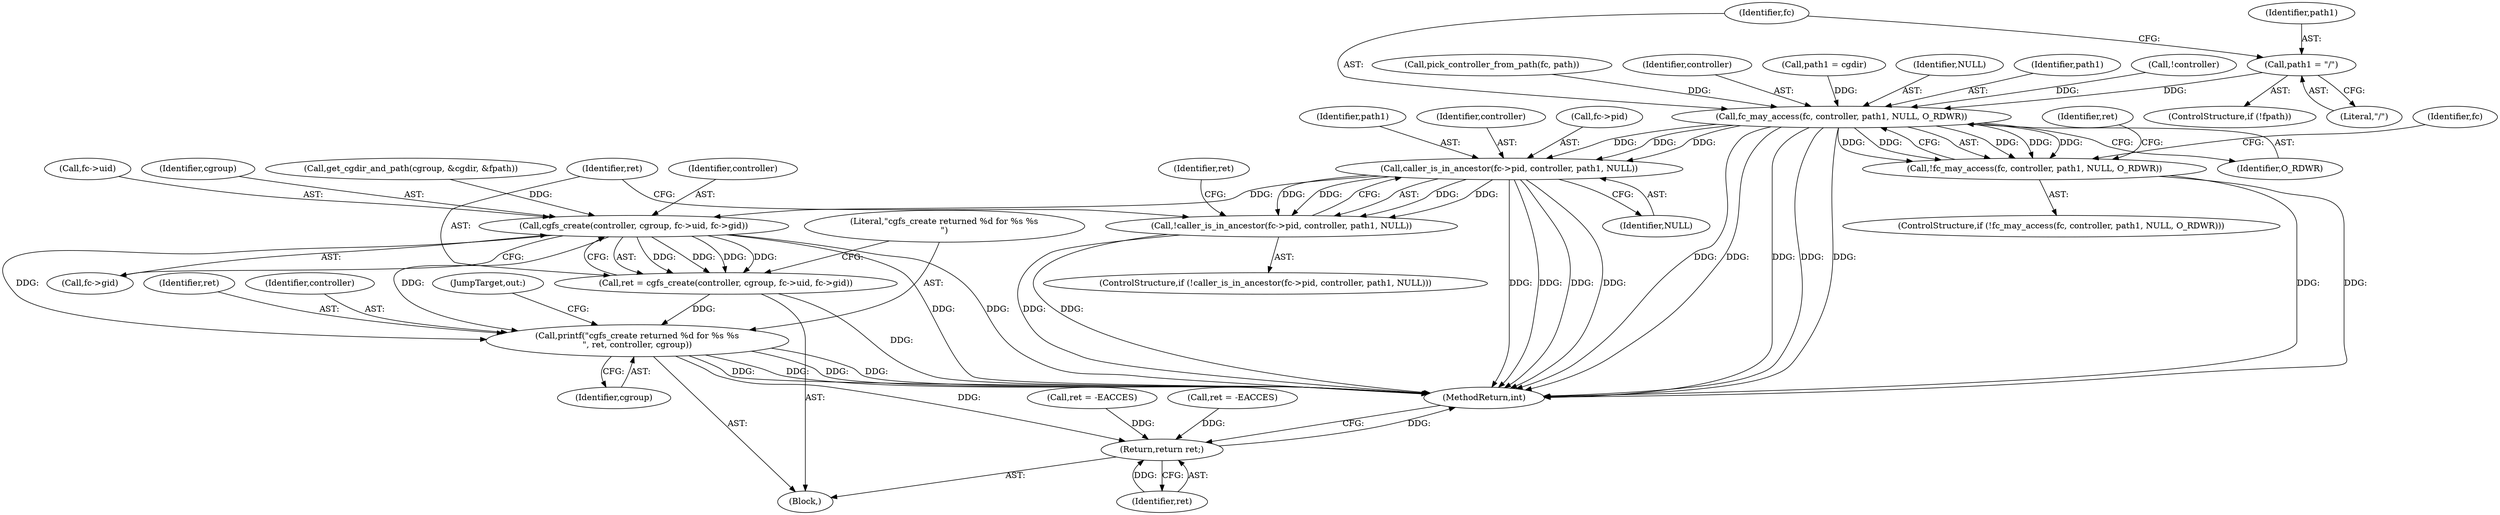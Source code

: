 digraph "0_lxcfs_a8b6c3e0537e90fba3c55910fd1b7229d54a60a7_1@pointer" {
"1000156" [label="(Call,path1 = \"/\")"];
"1000165" [label="(Call,fc_may_access(fc, controller, path1, NULL, O_RDWR))"];
"1000164" [label="(Call,!fc_may_access(fc, controller, path1, NULL, O_RDWR))"];
"1000179" [label="(Call,caller_is_in_ancestor(fc->pid, controller, path1, NULL))"];
"1000178" [label="(Call,!caller_is_in_ancestor(fc->pid, controller, path1, NULL))"];
"1000194" [label="(Call,cgfs_create(controller, cgroup, fc->uid, fc->gid))"];
"1000192" [label="(Call,ret = cgfs_create(controller, cgroup, fc->uid, fc->gid))"];
"1000203" [label="(Call,printf(\"cgfs_create returned %d for %s %s\n\", ret, controller, cgroup))"];
"1000211" [label="(Return,return ret;)"];
"1000197" [label="(Call,fc->uid)"];
"1000166" [label="(Identifier,fc)"];
"1000188" [label="(Identifier,ret)"];
"1000196" [label="(Identifier,cgroup)"];
"1000128" [label="(Call,pick_controller_from_path(fc, path))"];
"1000177" [label="(ControlStructure,if (!caller_is_in_ancestor(fc->pid, controller, path1, NULL)))"];
"1000212" [label="(Identifier,ret)"];
"1000194" [label="(Call,cgfs_create(controller, cgroup, fc->uid, fc->gid))"];
"1000167" [label="(Identifier,controller)"];
"1000180" [label="(Call,fc->pid)"];
"1000157" [label="(Identifier,path1)"];
"1000205" [label="(Identifier,ret)"];
"1000206" [label="(Identifier,controller)"];
"1000213" [label="(MethodReturn,int)"];
"1000204" [label="(Literal,\"cgfs_create returned %d for %s %s\n\")"];
"1000165" [label="(Call,fc_may_access(fc, controller, path1, NULL, O_RDWR))"];
"1000184" [label="(Identifier,path1)"];
"1000156" [label="(Call,path1 = \"/\")"];
"1000164" [label="(Call,!fc_may_access(fc, controller, path1, NULL, O_RDWR))"];
"1000160" [label="(Call,path1 = cgdir)"];
"1000169" [label="(Identifier,NULL)"];
"1000147" [label="(Call,get_cgdir_and_path(cgroup, &cgdir, &fpath))"];
"1000203" [label="(Call,printf(\"cgfs_create returned %d for %s %s\n\", ret, controller, cgroup))"];
"1000200" [label="(Call,fc->gid)"];
"1000211" [label="(Return,return ret;)"];
"1000183" [label="(Identifier,controller)"];
"1000153" [label="(ControlStructure,if (!fpath))"];
"1000178" [label="(Call,!caller_is_in_ancestor(fc->pid, controller, path1, NULL))"];
"1000207" [label="(Identifier,cgroup)"];
"1000187" [label="(Call,ret = -EACCES)"];
"1000168" [label="(Identifier,path1)"];
"1000103" [label="(Block,)"];
"1000163" [label="(ControlStructure,if (!fc_may_access(fc, controller, path1, NULL, O_RDWR)))"];
"1000195" [label="(Identifier,controller)"];
"1000179" [label="(Call,caller_is_in_ancestor(fc->pid, controller, path1, NULL))"];
"1000192" [label="(Call,ret = cgfs_create(controller, cgroup, fc->uid, fc->gid))"];
"1000170" [label="(Identifier,O_RDWR)"];
"1000132" [label="(Call,!controller)"];
"1000173" [label="(Identifier,ret)"];
"1000158" [label="(Literal,\"/\")"];
"1000185" [label="(Identifier,NULL)"];
"1000208" [label="(JumpTarget,out:)"];
"1000193" [label="(Identifier,ret)"];
"1000172" [label="(Call,ret = -EACCES)"];
"1000181" [label="(Identifier,fc)"];
"1000156" -> "1000153"  [label="AST: "];
"1000156" -> "1000158"  [label="CFG: "];
"1000157" -> "1000156"  [label="AST: "];
"1000158" -> "1000156"  [label="AST: "];
"1000166" -> "1000156"  [label="CFG: "];
"1000156" -> "1000165"  [label="DDG: "];
"1000165" -> "1000164"  [label="AST: "];
"1000165" -> "1000170"  [label="CFG: "];
"1000166" -> "1000165"  [label="AST: "];
"1000167" -> "1000165"  [label="AST: "];
"1000168" -> "1000165"  [label="AST: "];
"1000169" -> "1000165"  [label="AST: "];
"1000170" -> "1000165"  [label="AST: "];
"1000164" -> "1000165"  [label="CFG: "];
"1000165" -> "1000213"  [label="DDG: "];
"1000165" -> "1000213"  [label="DDG: "];
"1000165" -> "1000213"  [label="DDG: "];
"1000165" -> "1000213"  [label="DDG: "];
"1000165" -> "1000213"  [label="DDG: "];
"1000165" -> "1000164"  [label="DDG: "];
"1000165" -> "1000164"  [label="DDG: "];
"1000165" -> "1000164"  [label="DDG: "];
"1000165" -> "1000164"  [label="DDG: "];
"1000165" -> "1000164"  [label="DDG: "];
"1000128" -> "1000165"  [label="DDG: "];
"1000132" -> "1000165"  [label="DDG: "];
"1000160" -> "1000165"  [label="DDG: "];
"1000165" -> "1000179"  [label="DDG: "];
"1000165" -> "1000179"  [label="DDG: "];
"1000165" -> "1000179"  [label="DDG: "];
"1000164" -> "1000163"  [label="AST: "];
"1000173" -> "1000164"  [label="CFG: "];
"1000181" -> "1000164"  [label="CFG: "];
"1000164" -> "1000213"  [label="DDG: "];
"1000164" -> "1000213"  [label="DDG: "];
"1000179" -> "1000178"  [label="AST: "];
"1000179" -> "1000185"  [label="CFG: "];
"1000180" -> "1000179"  [label="AST: "];
"1000183" -> "1000179"  [label="AST: "];
"1000184" -> "1000179"  [label="AST: "];
"1000185" -> "1000179"  [label="AST: "];
"1000178" -> "1000179"  [label="CFG: "];
"1000179" -> "1000213"  [label="DDG: "];
"1000179" -> "1000213"  [label="DDG: "];
"1000179" -> "1000213"  [label="DDG: "];
"1000179" -> "1000213"  [label="DDG: "];
"1000179" -> "1000178"  [label="DDG: "];
"1000179" -> "1000178"  [label="DDG: "];
"1000179" -> "1000178"  [label="DDG: "];
"1000179" -> "1000178"  [label="DDG: "];
"1000179" -> "1000194"  [label="DDG: "];
"1000178" -> "1000177"  [label="AST: "];
"1000188" -> "1000178"  [label="CFG: "];
"1000193" -> "1000178"  [label="CFG: "];
"1000178" -> "1000213"  [label="DDG: "];
"1000178" -> "1000213"  [label="DDG: "];
"1000194" -> "1000192"  [label="AST: "];
"1000194" -> "1000200"  [label="CFG: "];
"1000195" -> "1000194"  [label="AST: "];
"1000196" -> "1000194"  [label="AST: "];
"1000197" -> "1000194"  [label="AST: "];
"1000200" -> "1000194"  [label="AST: "];
"1000192" -> "1000194"  [label="CFG: "];
"1000194" -> "1000213"  [label="DDG: "];
"1000194" -> "1000213"  [label="DDG: "];
"1000194" -> "1000192"  [label="DDG: "];
"1000194" -> "1000192"  [label="DDG: "];
"1000194" -> "1000192"  [label="DDG: "];
"1000194" -> "1000192"  [label="DDG: "];
"1000147" -> "1000194"  [label="DDG: "];
"1000194" -> "1000203"  [label="DDG: "];
"1000194" -> "1000203"  [label="DDG: "];
"1000192" -> "1000103"  [label="AST: "];
"1000193" -> "1000192"  [label="AST: "];
"1000204" -> "1000192"  [label="CFG: "];
"1000192" -> "1000213"  [label="DDG: "];
"1000192" -> "1000203"  [label="DDG: "];
"1000203" -> "1000103"  [label="AST: "];
"1000203" -> "1000207"  [label="CFG: "];
"1000204" -> "1000203"  [label="AST: "];
"1000205" -> "1000203"  [label="AST: "];
"1000206" -> "1000203"  [label="AST: "];
"1000207" -> "1000203"  [label="AST: "];
"1000208" -> "1000203"  [label="CFG: "];
"1000203" -> "1000213"  [label="DDG: "];
"1000203" -> "1000213"  [label="DDG: "];
"1000203" -> "1000213"  [label="DDG: "];
"1000203" -> "1000213"  [label="DDG: "];
"1000203" -> "1000211"  [label="DDG: "];
"1000211" -> "1000103"  [label="AST: "];
"1000211" -> "1000212"  [label="CFG: "];
"1000212" -> "1000211"  [label="AST: "];
"1000213" -> "1000211"  [label="CFG: "];
"1000211" -> "1000213"  [label="DDG: "];
"1000212" -> "1000211"  [label="DDG: "];
"1000187" -> "1000211"  [label="DDG: "];
"1000172" -> "1000211"  [label="DDG: "];
}
